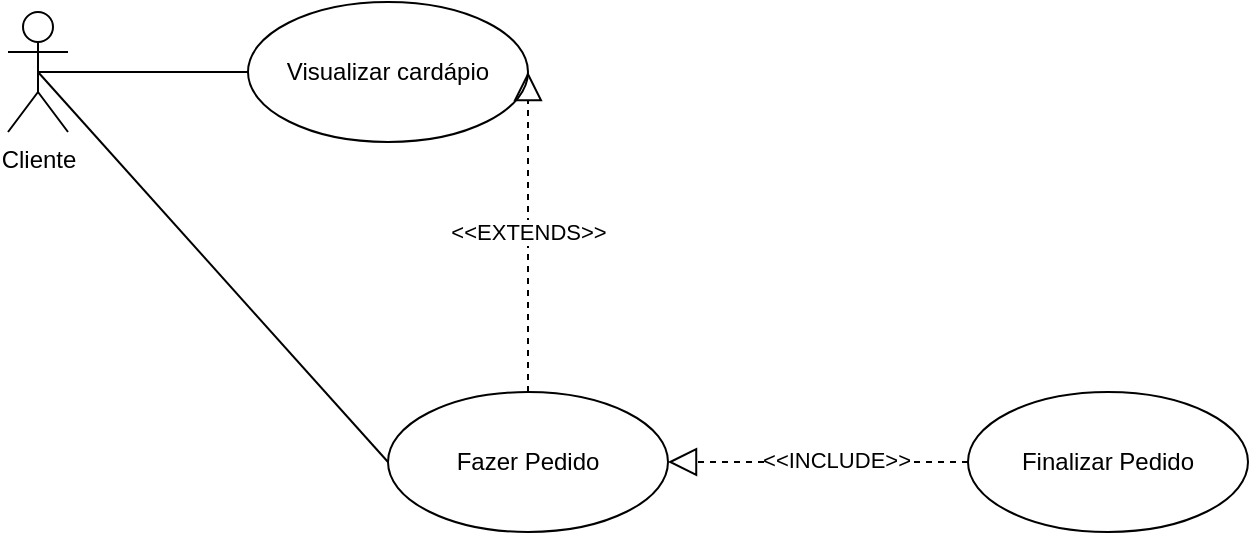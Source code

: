 <mxfile version="22.1.0" type="github">
  <diagram name="Página-1" id="qXNSg17CZVfO5A1WviAO">
    <mxGraphModel dx="983" dy="573" grid="1" gridSize="10" guides="1" tooltips="1" connect="1" arrows="1" fold="1" page="1" pageScale="1" pageWidth="827" pageHeight="1169" math="0" shadow="0">
      <root>
        <mxCell id="0" />
        <mxCell id="1" parent="0" />
        <mxCell id="cmYyeVjgBFv8d4wqDHbw-1" value="Cliente&lt;br&gt;" style="shape=umlActor;verticalLabelPosition=bottom;verticalAlign=top;html=1;outlineConnect=0;" vertex="1" parent="1">
          <mxGeometry x="120" y="100" width="30" height="60" as="geometry" />
        </mxCell>
        <mxCell id="cmYyeVjgBFv8d4wqDHbw-2" value="" style="endArrow=none;html=1;rounded=0;exitX=0.5;exitY=0.5;exitDx=0;exitDy=0;exitPerimeter=0;" edge="1" parent="1" source="cmYyeVjgBFv8d4wqDHbw-1">
          <mxGeometry width="50" height="50" relative="1" as="geometry">
            <mxPoint x="160" y="210" as="sourcePoint" />
            <mxPoint x="240" y="130" as="targetPoint" />
          </mxGeometry>
        </mxCell>
        <mxCell id="cmYyeVjgBFv8d4wqDHbw-3" value="Visualizar cardápio" style="ellipse;whiteSpace=wrap;html=1;" vertex="1" parent="1">
          <mxGeometry x="240" y="95" width="140" height="70" as="geometry" />
        </mxCell>
        <mxCell id="cmYyeVjgBFv8d4wqDHbw-4" value="&amp;lt;&amp;lt;EXTENDS&amp;gt;&amp;gt;" style="endArrow=block;endSize=12;endFill=0;html=1;rounded=0;entryX=1;entryY=0.5;entryDx=0;entryDy=0;dashed=1;exitX=0.5;exitY=0;exitDx=0;exitDy=0;" edge="1" parent="1" source="cmYyeVjgBFv8d4wqDHbw-5" target="cmYyeVjgBFv8d4wqDHbw-3">
          <mxGeometry width="160" relative="1" as="geometry">
            <mxPoint x="560" y="130" as="sourcePoint" />
            <mxPoint x="260" y="190" as="targetPoint" />
          </mxGeometry>
        </mxCell>
        <mxCell id="cmYyeVjgBFv8d4wqDHbw-5" value="Fazer Pedido" style="ellipse;whiteSpace=wrap;html=1;" vertex="1" parent="1">
          <mxGeometry x="310" y="290" width="140" height="70" as="geometry" />
        </mxCell>
        <mxCell id="cmYyeVjgBFv8d4wqDHbw-6" value="" style="endArrow=block;dashed=1;endFill=0;endSize=12;html=1;rounded=0;entryX=1;entryY=0.5;entryDx=0;entryDy=0;exitX=0;exitY=0.5;exitDx=0;exitDy=0;" edge="1" parent="1" source="cmYyeVjgBFv8d4wqDHbw-9" target="cmYyeVjgBFv8d4wqDHbw-5">
          <mxGeometry width="160" relative="1" as="geometry">
            <mxPoint x="630" y="280" as="sourcePoint" />
            <mxPoint x="550" y="210" as="targetPoint" />
          </mxGeometry>
        </mxCell>
        <mxCell id="cmYyeVjgBFv8d4wqDHbw-8" value="&amp;lt;&amp;lt;INCLUDE&amp;gt;&amp;gt;" style="edgeLabel;html=1;align=center;verticalAlign=middle;resizable=0;points=[];" vertex="1" connectable="0" parent="cmYyeVjgBFv8d4wqDHbw-6">
          <mxGeometry x="-0.126" y="-1" relative="1" as="geometry">
            <mxPoint x="-1" as="offset" />
          </mxGeometry>
        </mxCell>
        <mxCell id="cmYyeVjgBFv8d4wqDHbw-9" value="Finalizar Pedido" style="ellipse;whiteSpace=wrap;html=1;" vertex="1" parent="1">
          <mxGeometry x="600" y="290" width="140" height="70" as="geometry" />
        </mxCell>
        <mxCell id="cmYyeVjgBFv8d4wqDHbw-12" value="" style="endArrow=none;html=1;rounded=0;entryX=0.5;entryY=0.5;entryDx=0;entryDy=0;entryPerimeter=0;exitX=0;exitY=0.5;exitDx=0;exitDy=0;" edge="1" parent="1" source="cmYyeVjgBFv8d4wqDHbw-5" target="cmYyeVjgBFv8d4wqDHbw-1">
          <mxGeometry width="50" height="50" relative="1" as="geometry">
            <mxPoint x="420" y="270" as="sourcePoint" />
            <mxPoint x="470" y="220" as="targetPoint" />
          </mxGeometry>
        </mxCell>
      </root>
    </mxGraphModel>
  </diagram>
</mxfile>
